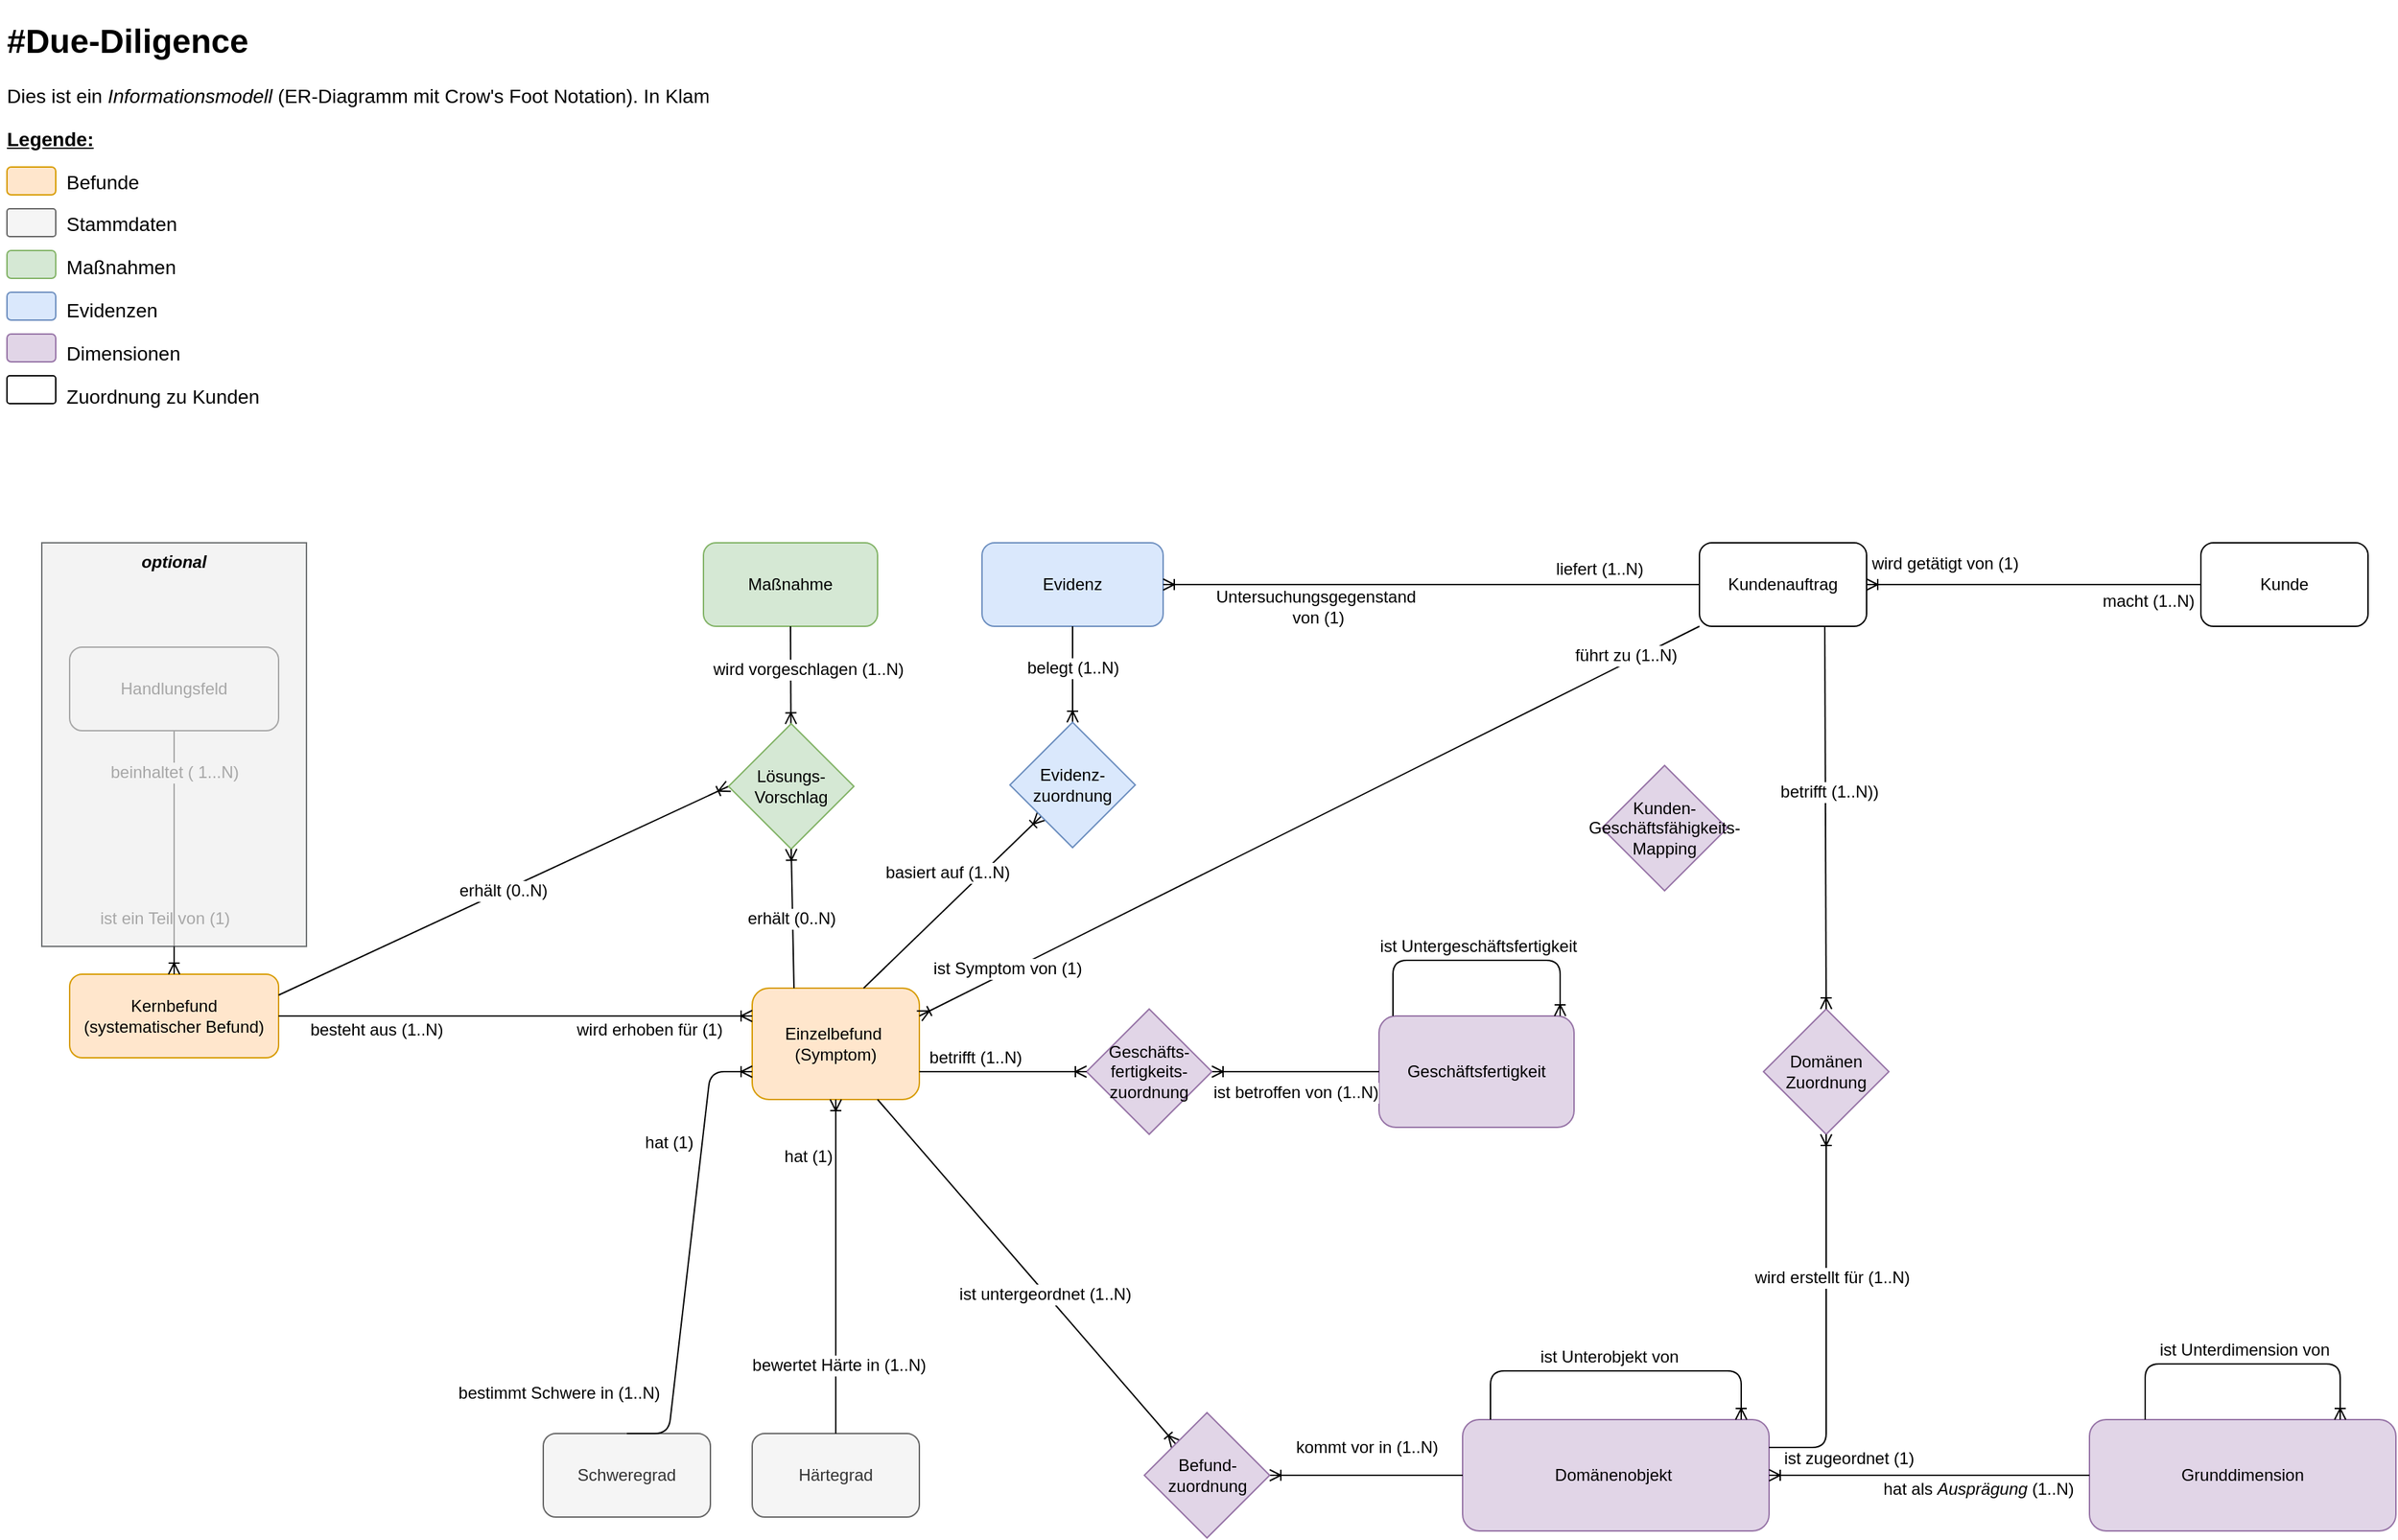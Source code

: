 <mxfile version="12.2.9" type="github" pages="1">
  <diagram name="Page-1" id="929967ad-93f9-6ef4-fab6-5d389245f69c">
    <mxGraphModel dx="1243" dy="812" grid="1" gridSize="10" guides="1" tooltips="1" connect="1" arrows="1" fold="1" page="1" pageScale="1.5" pageWidth="1169" pageHeight="826" background="none" math="0" shadow="0">
      <root>
        <mxCell id="0" style=";html=1;"/>
        <mxCell id="1" style=";html=1;" parent="0"/>
        <mxCell id="lpoHIjDjbp7n_Nv5GESF-1" value="&lt;span style=&quot;white-space: normal&quot;&gt;Einzelbefund&amp;nbsp;&lt;/span&gt;&lt;br style=&quot;white-space: normal&quot;&gt;&lt;span style=&quot;white-space: normal&quot;&gt;(Symptom)&lt;/span&gt;" style="rounded=1;whiteSpace=wrap;html=1;fillColor=#ffe6cc;strokeColor=#d79b00;" parent="1" vertex="1">
          <mxGeometry x="550" y="720" width="120" height="80" as="geometry"/>
        </mxCell>
        <mxCell id="lpoHIjDjbp7n_Nv5GESF-2" value="Grunddimension&lt;i style=&quot;text-align: left&quot;&gt;&lt;br&gt;&lt;/i&gt;" style="rounded=1;whiteSpace=wrap;html=1;fillColor=#e1d5e7;strokeColor=#9673a6;" parent="1" vertex="1">
          <mxGeometry x="1510" y="1030" width="220" height="80" as="geometry"/>
        </mxCell>
        <mxCell id="lpoHIjDjbp7n_Nv5GESF-3" value="Kernbefund (systematischer Befund)" style="rounded=1;whiteSpace=wrap;html=1;fillColor=#ffe6cc;strokeColor=#d79b00;" parent="1" vertex="1">
          <mxGeometry x="60" y="710" width="150" height="60" as="geometry"/>
        </mxCell>
        <mxCell id="lpoHIjDjbp7n_Nv5GESF-4" value="" style="edgeStyle=entityRelationEdgeStyle;fontSize=12;html=1;endArrow=ERoneToMany;entryX=0;entryY=0.25;entryDx=0;entryDy=0;" parent="1" source="lpoHIjDjbp7n_Nv5GESF-3" target="lpoHIjDjbp7n_Nv5GESF-1" edge="1">
          <mxGeometry width="100" height="100" relative="1" as="geometry">
            <mxPoint x="250" y="930" as="sourcePoint"/>
            <mxPoint x="300" y="740" as="targetPoint"/>
          </mxGeometry>
        </mxCell>
        <mxCell id="jVlvGWDDENxsNVDKOX9u-14" value="besteht aus (1..N)" style="text;html=1;resizable=0;points=[];align=center;verticalAlign=middle;labelBackgroundColor=#ffffff;" parent="lpoHIjDjbp7n_Nv5GESF-4" vertex="1" connectable="0">
          <mxGeometry x="-0.647" y="-19" relative="1" as="geometry">
            <mxPoint x="10" y="-9" as="offset"/>
          </mxGeometry>
        </mxCell>
        <mxCell id="lpoHIjDjbp7n_Nv5GESF-5" value="Domänenobjekt&amp;nbsp;" style="rounded=1;whiteSpace=wrap;html=1;align=center;fillColor=#e1d5e7;strokeColor=#9673a6;" parent="1" vertex="1">
          <mxGeometry x="1060" y="1030" width="220" height="80" as="geometry"/>
        </mxCell>
        <mxCell id="jVlvGWDDENxsNVDKOX9u-1" value="Schweregrad" style="rounded=1;whiteSpace=wrap;html=1;fillColor=#f5f5f5;strokeColor=#666666;fontColor=#333333;" parent="1" vertex="1">
          <mxGeometry x="400" y="1040" width="120" height="60" as="geometry"/>
        </mxCell>
        <mxCell id="jVlvGWDDENxsNVDKOX9u-2" value="Härtegrad" style="rounded=1;whiteSpace=wrap;html=1;fillColor=#f5f5f5;strokeColor=#666666;fontColor=#333333;" parent="1" vertex="1">
          <mxGeometry x="550" y="1040" width="120" height="60" as="geometry"/>
        </mxCell>
        <mxCell id="jVlvGWDDENxsNVDKOX9u-9" value="" style="fontSize=12;html=1;endArrow=ERoneToMany;exitX=0.5;exitY=0;exitDx=0;exitDy=0;edgeStyle=entityRelationEdgeStyle;elbow=vertical;" parent="1" source="jVlvGWDDENxsNVDKOX9u-1" edge="1">
          <mxGeometry width="100" height="100" relative="1" as="geometry">
            <mxPoint x="70" y="1140" as="sourcePoint"/>
            <mxPoint x="550" y="780" as="targetPoint"/>
          </mxGeometry>
        </mxCell>
        <mxCell id="jVlvGWDDENxsNVDKOX9u-12" value="bestimmt&amp;nbsp;Schwere in (1..N)" style="text;html=1;resizable=0;points=[];align=center;verticalAlign=middle;labelBackgroundColor=#ffffff;" parent="jVlvGWDDENxsNVDKOX9u-9" vertex="1" connectable="0">
          <mxGeometry x="-0.786" y="1" relative="1" as="geometry">
            <mxPoint x="-79" y="-25" as="offset"/>
          </mxGeometry>
        </mxCell>
        <mxCell id="jVlvGWDDENxsNVDKOX9u-13" value="hat (1)" style="text;html=1;resizable=0;points=[];align=center;verticalAlign=middle;labelBackgroundColor=#ffffff;" parent="jVlvGWDDENxsNVDKOX9u-9" vertex="1" connectable="0">
          <mxGeometry x="0.771" y="-1" relative="1" as="geometry">
            <mxPoint x="-30" y="43.5" as="offset"/>
          </mxGeometry>
        </mxCell>
        <mxCell id="jVlvGWDDENxsNVDKOX9u-10" value="" style="fontSize=12;html=1;endArrow=ERoneToMany;exitX=0.5;exitY=0;exitDx=0;exitDy=0;" parent="1" source="jVlvGWDDENxsNVDKOX9u-2" target="lpoHIjDjbp7n_Nv5GESF-1" edge="1">
          <mxGeometry width="100" height="100" relative="1" as="geometry">
            <mxPoint x="70" y="1140" as="sourcePoint"/>
            <mxPoint x="170" y="1040" as="targetPoint"/>
          </mxGeometry>
        </mxCell>
        <mxCell id="jVlvGWDDENxsNVDKOX9u-17" value="hat (1)" style="text;html=1;resizable=0;points=[];align=center;verticalAlign=middle;labelBackgroundColor=#ffffff;" parent="jVlvGWDDENxsNVDKOX9u-10" vertex="1" connectable="0">
          <mxGeometry x="0.343" relative="1" as="geometry">
            <mxPoint x="-20" y="-38.5" as="offset"/>
          </mxGeometry>
        </mxCell>
        <mxCell id="jVlvGWDDENxsNVDKOX9u-18" value="bewertet Härte in (1..N)" style="text;html=1;resizable=0;points=[];align=center;verticalAlign=middle;labelBackgroundColor=#ffffff;" parent="jVlvGWDDENxsNVDKOX9u-10" vertex="1" connectable="0">
          <mxGeometry x="-0.586" y="-2" relative="1" as="geometry">
            <mxPoint as="offset"/>
          </mxGeometry>
        </mxCell>
        <mxCell id="jVlvGWDDENxsNVDKOX9u-22" value="Evidenz " style="rounded=1;whiteSpace=wrap;html=1;fillColor=#dae8fc;strokeColor=#6c8ebf;" parent="1" vertex="1">
          <mxGeometry x="715" y="400" width="130" height="60" as="geometry"/>
        </mxCell>
        <mxCell id="tbm3mgn3CqdpKke_emqs-10" value="" style="fontSize=12;html=1;endArrow=ERoneToMany;elbow=vertical;" parent="1" source="lpoHIjDjbp7n_Nv5GESF-2" target="lpoHIjDjbp7n_Nv5GESF-5" edge="1">
          <mxGeometry width="100" height="100" relative="1" as="geometry">
            <mxPoint x="270" y="1100" as="sourcePoint"/>
            <mxPoint x="370" y="1000" as="targetPoint"/>
          </mxGeometry>
        </mxCell>
        <mxCell id="tbm3mgn3CqdpKke_emqs-11" value="ist zugeordnet (1)" style="text;html=1;resizable=0;points=[];align=center;verticalAlign=middle;labelBackgroundColor=#ffffff;" parent="tbm3mgn3CqdpKke_emqs-10" vertex="1" connectable="0">
          <mxGeometry x="0.524" y="-4" relative="1" as="geometry">
            <mxPoint x="2" y="-8" as="offset"/>
          </mxGeometry>
        </mxCell>
        <mxCell id="tbm3mgn3CqdpKke_emqs-12" value="hat als&amp;nbsp;&lt;i&gt;Ausprägung&lt;/i&gt;&amp;nbsp;(1..N)" style="text;html=1;resizable=0;points=[];align=center;verticalAlign=middle;labelBackgroundColor=#ffffff;" parent="tbm3mgn3CqdpKke_emqs-10" vertex="1" connectable="0">
          <mxGeometry x="-0.524" y="1" relative="1" as="geometry">
            <mxPoint x="-25.5" y="9" as="offset"/>
          </mxGeometry>
        </mxCell>
        <mxCell id="nOuzh2_DET2T8DFauegL-1" value="&lt;h1&gt;#Due-Diligence&lt;/h1&gt;&lt;p style=&quot;font-size: 14px&quot;&gt;&lt;font style=&quot;font-size: 14px&quot;&gt;Dies ist ein &lt;i&gt;Informationsmodell &lt;/i&gt;(ER-Diagramm mit Crow&#39;s Foot Notation). In Klammern stehen Synonyme, die finale Bezeichnung der Entitäten kann diskutiert werden. In einigen Fällen wurden schon mögliche Attribute in eckigen Klammern notiert.&lt;/font&gt;&lt;/p&gt;&lt;p style=&quot;font-size: 14px&quot;&gt;&lt;span&gt;&lt;b&gt;&lt;u&gt;Legende:&lt;/u&gt;&lt;/b&gt;&lt;/span&gt;&lt;/p&gt;&lt;p style=&quot;font-size: 14px&quot;&gt;&lt;font style=&quot;font-size: 14px&quot;&gt;&amp;nbsp; &amp;nbsp; &amp;nbsp; &amp;nbsp; &amp;nbsp; &amp;nbsp;Befunde&lt;/font&gt;&lt;/p&gt;&lt;p style=&quot;font-size: 14px&quot;&gt;&amp;nbsp; &amp;nbsp; &amp;nbsp; &amp;nbsp; &amp;nbsp; &amp;nbsp;Stammdaten&lt;/p&gt;&lt;p style=&quot;font-size: 14px&quot;&gt;&amp;nbsp; &amp;nbsp; &amp;nbsp; &amp;nbsp; &amp;nbsp; &amp;nbsp;Maßnahmen&lt;/p&gt;&lt;p style=&quot;font-size: 14px&quot;&gt;&amp;nbsp; &amp;nbsp; &amp;nbsp; &amp;nbsp; &amp;nbsp; &amp;nbsp;Evidenzen&lt;/p&gt;&lt;p style=&quot;font-size: 14px&quot;&gt;&amp;nbsp; &amp;nbsp; &amp;nbsp; &amp;nbsp; &amp;nbsp; &amp;nbsp;Dimensionen&lt;/p&gt;&lt;p style=&quot;font-size: 14px&quot;&gt;&amp;nbsp; &amp;nbsp; &amp;nbsp; &amp;nbsp; &amp;nbsp; &amp;nbsp;Zuordnung zu Kunden&lt;/p&gt;&lt;p style=&quot;font-size: 14px&quot;&gt;&lt;br&gt;&lt;/p&gt;&lt;p&gt;&lt;br&gt;&lt;/p&gt;" style="text;html=1;strokeColor=none;fillColor=none;spacing=5;spacingTop=-20;whiteSpace=wrap;overflow=hidden;rounded=0;" parent="1" vertex="1">
          <mxGeometry x="10" y="20" width="1580" height="300" as="geometry"/>
        </mxCell>
        <mxCell id="nOuzh2_DET2T8DFauegL-2" value="" style="rounded=1;whiteSpace=wrap;html=1;fillColor=#ffe6cc;strokeColor=#d79b00;" parent="1" vertex="1">
          <mxGeometry x="15" y="130" width="35" height="20" as="geometry"/>
        </mxCell>
        <mxCell id="nOuzh2_DET2T8DFauegL-5" value="" style="rounded=1;whiteSpace=wrap;html=1;fillColor=#f5f5f5;strokeColor=#666666;fontColor=#333333;arcSize=10;" parent="1" vertex="1">
          <mxGeometry x="15" y="160" width="35" height="20" as="geometry"/>
        </mxCell>
        <mxCell id="nOuzh2_DET2T8DFauegL-6" value="" style="rounded=1;html=1;whiteSpace=wrap;fillColor=#d5e8d4;strokeColor=#82b366;" parent="1" vertex="1">
          <mxGeometry x="15" y="190" width="35" height="20" as="geometry"/>
        </mxCell>
        <mxCell id="nOuzh2_DET2T8DFauegL-8" value="" style="rounded=1;whiteSpace=wrap;html=1;fillColor=#dae8fc;strokeColor=#6c8ebf;" parent="1" vertex="1">
          <mxGeometry x="15" y="220" width="35" height="20" as="geometry"/>
        </mxCell>
        <mxCell id="nOuzh2_DET2T8DFauegL-9" value="" style="rounded=1;whiteSpace=wrap;html=1;align=center;fillColor=#e1d5e7;strokeColor=#9673a6;" parent="1" vertex="1">
          <mxGeometry x="15" y="250" width="35" height="20" as="geometry"/>
        </mxCell>
        <mxCell id="nOuzh2_DET2T8DFauegL-12" value="Maßnahme" style="rounded=1;html=1;whiteSpace=wrap;fillColor=#d5e8d4;strokeColor=#82b366;" parent="1" vertex="1">
          <mxGeometry x="515" y="400" width="125" height="60" as="geometry"/>
        </mxCell>
        <mxCell id="nOuzh2_DET2T8DFauegL-20" value="" style="fontSize=12;html=1;endArrow=ERoneToMany;entryX=0;entryY=1;entryDx=0;entryDy=0;" parent="1" target="mS2glyXy2kB5kTSKIdPd-10" edge="1">
          <mxGeometry width="100" height="100" relative="1" as="geometry">
            <mxPoint x="630" y="720" as="sourcePoint"/>
            <mxPoint x="880.4" y="640.2" as="targetPoint"/>
          </mxGeometry>
        </mxCell>
        <mxCell id="nOuzh2_DET2T8DFauegL-25" value="basiert auf (1..N)" style="text;html=1;resizable=0;points=[];align=center;verticalAlign=middle;labelBackgroundColor=#ffffff;" parent="nOuzh2_DET2T8DFauegL-20" vertex="1" connectable="0">
          <mxGeometry x="-0.61" y="2" relative="1" as="geometry">
            <mxPoint x="36.5" y="-57.5" as="offset"/>
          </mxGeometry>
        </mxCell>
        <mxCell id="nOuzh2_DET2T8DFauegL-21" value="" style="fontSize=12;html=1;endArrow=ERoneToMany;exitX=0.5;exitY=1;exitDx=0;exitDy=0;entryX=0.5;entryY=0;entryDx=0;entryDy=0;" parent="1" source="jVlvGWDDENxsNVDKOX9u-22" target="mS2glyXy2kB5kTSKIdPd-10" edge="1">
          <mxGeometry width="100" height="100" relative="1" as="geometry">
            <mxPoint x="950" y="750" as="sourcePoint"/>
            <mxPoint x="950" y="610" as="targetPoint"/>
          </mxGeometry>
        </mxCell>
        <mxCell id="nOuzh2_DET2T8DFauegL-22" value="belegt (1..N)" style="text;html=1;resizable=0;points=[];align=center;verticalAlign=middle;labelBackgroundColor=#ffffff;" parent="nOuzh2_DET2T8DFauegL-21" vertex="1" connectable="0">
          <mxGeometry x="-0.667" y="2" relative="1" as="geometry">
            <mxPoint x="-2" y="18" as="offset"/>
          </mxGeometry>
        </mxCell>
        <mxCell id="oxu1X0Uhrvyfg57hmDgI-2" value="" style="fontSize=12;html=1;endArrow=ERoneToMany;entryX=0;entryY=0.5;entryDx=0;entryDy=0;exitX=1;exitY=0.25;exitDx=0;exitDy=0;" parent="1" source="lpoHIjDjbp7n_Nv5GESF-3" target="mS2glyXy2kB5kTSKIdPd-1" edge="1">
          <mxGeometry width="100" height="100" relative="1" as="geometry">
            <mxPoint x="270" y="570" as="sourcePoint"/>
            <mxPoint x="195" y="470" as="targetPoint"/>
          </mxGeometry>
        </mxCell>
        <mxCell id="oxu1X0Uhrvyfg57hmDgI-4" value="erhält (0..N)" style="text;html=1;resizable=0;points=[];align=center;verticalAlign=middle;labelBackgroundColor=#ffffff;" parent="oxu1X0Uhrvyfg57hmDgI-2" vertex="1" connectable="0">
          <mxGeometry x="-0.585" y="-1" relative="1" as="geometry">
            <mxPoint x="93" y="-45" as="offset"/>
          </mxGeometry>
        </mxCell>
        <mxCell id="oxu1X0Uhrvyfg57hmDgI-3" value="" style="fontSize=12;html=1;endArrow=ERoneToMany;exitX=0.5;exitY=1;exitDx=0;exitDy=0;" parent="1" source="nOuzh2_DET2T8DFauegL-12" target="mS2glyXy2kB5kTSKIdPd-1" edge="1">
          <mxGeometry width="100" height="100" relative="1" as="geometry">
            <mxPoint x="579" y="470" as="sourcePoint"/>
            <mxPoint x="260" y="440" as="targetPoint"/>
          </mxGeometry>
        </mxCell>
        <mxCell id="oxu1X0Uhrvyfg57hmDgI-7" value="wird vorgeschlagen (1..N)" style="text;html=1;resizable=0;points=[];align=center;verticalAlign=middle;labelBackgroundColor=#ffffff;" parent="oxu1X0Uhrvyfg57hmDgI-3" vertex="1" connectable="0">
          <mxGeometry x="-0.607" y="-1" relative="1" as="geometry">
            <mxPoint x="13.5" y="16.5" as="offset"/>
          </mxGeometry>
        </mxCell>
        <mxCell id="oxu1X0Uhrvyfg57hmDgI-8" value="&lt;span style=&quot;text-align: left&quot;&gt;Geschäftsfertigkeit&lt;br&gt;&lt;/span&gt;" style="rounded=1;whiteSpace=wrap;html=1;fillColor=#e1d5e7;strokeColor=#9673a6;" parent="1" vertex="1">
          <mxGeometry x="1000" y="740" width="140" height="80" as="geometry"/>
        </mxCell>
        <mxCell id="oxu1X0Uhrvyfg57hmDgI-9" value="" style="fontSize=12;html=1;endArrow=ERoneToMany;elbow=vertical;edgeStyle=orthogonalEdgeStyle;entryX=1;entryY=0.5;entryDx=0;entryDy=0;exitX=0;exitY=0.5;exitDx=0;exitDy=0;" parent="1" source="oxu1X0Uhrvyfg57hmDgI-8" target="HfnrT11R_Q_UFA63fJiB-15" edge="1">
          <mxGeometry width="100" height="100" relative="1" as="geometry">
            <mxPoint x="1110" y="860" as="sourcePoint"/>
            <mxPoint x="740" y="810" as="targetPoint"/>
          </mxGeometry>
        </mxCell>
        <mxCell id="oxu1X0Uhrvyfg57hmDgI-10" value="ist betroffen von (1..N)" style="text;html=1;resizable=0;points=[];align=center;verticalAlign=middle;labelBackgroundColor=#ffffff;" parent="oxu1X0Uhrvyfg57hmDgI-9" vertex="1" connectable="0">
          <mxGeometry x="-0.498" y="-2" relative="1" as="geometry">
            <mxPoint x="-30" y="17" as="offset"/>
          </mxGeometry>
        </mxCell>
        <mxCell id="oxu1X0Uhrvyfg57hmDgI-11" value="betrifft (1..N)" style="text;html=1;resizable=0;points=[];align=center;verticalAlign=middle;labelBackgroundColor=#ffffff;" parent="oxu1X0Uhrvyfg57hmDgI-9" vertex="1" connectable="0">
          <mxGeometry x="0.573" y="-1" relative="1" as="geometry">
            <mxPoint x="-196" y="-9" as="offset"/>
          </mxGeometry>
        </mxCell>
        <mxCell id="oxu1X0Uhrvyfg57hmDgI-15" value="" style="fontSize=12;html=1;endArrow=ERoneToMany;exitX=0.75;exitY=1;exitDx=0;exitDy=0;entryX=0;entryY=0;entryDx=0;entryDy=0;" parent="1" source="lpoHIjDjbp7n_Nv5GESF-1" target="8C67H_EtA0prf0B1v2a5-1" edge="1">
          <mxGeometry width="100" height="100" relative="1" as="geometry">
            <mxPoint x="920" y="830" as="sourcePoint"/>
            <mxPoint x="1020" y="730" as="targetPoint"/>
          </mxGeometry>
        </mxCell>
        <mxCell id="EB7ZU6iB8rgXst6pkzKG-1" value="ist untergeordnet (1..N)" style="text;html=1;align=center;verticalAlign=middle;resizable=0;points=[];;labelBackgroundColor=#ffffff;" vertex="1" connectable="0" parent="oxu1X0Uhrvyfg57hmDgI-15">
          <mxGeometry x="0.252" relative="1" as="geometry">
            <mxPoint x="-14.5" y="-15.5" as="offset"/>
          </mxGeometry>
        </mxCell>
        <mxCell id="oxu1X0Uhrvyfg57hmDgI-16" value="" style="fontSize=12;html=1;endArrow=ERoneToMany;entryX=1;entryY=0.5;entryDx=0;entryDy=0;exitX=0;exitY=0.5;exitDx=0;exitDy=0;" parent="1" source="lpoHIjDjbp7n_Nv5GESF-5" target="8C67H_EtA0prf0B1v2a5-1" edge="1">
          <mxGeometry width="100" height="100" relative="1" as="geometry">
            <mxPoint x="1360" y="770" as="sourcePoint"/>
            <mxPoint x="860" y="1010" as="targetPoint"/>
          </mxGeometry>
        </mxCell>
        <mxCell id="oxu1X0Uhrvyfg57hmDgI-19" value="kommt vor in (1..N)" style="text;html=1;resizable=0;points=[];align=center;verticalAlign=middle;labelBackgroundColor=#ffffff;" parent="oxu1X0Uhrvyfg57hmDgI-16" vertex="1" connectable="0">
          <mxGeometry x="-0.667" relative="1" as="geometry">
            <mxPoint x="-46.5" y="-20" as="offset"/>
          </mxGeometry>
        </mxCell>
        <mxCell id="8C67H_EtA0prf0B1v2a5-1" value="Befund-zuordnung" style="rhombus;whiteSpace=wrap;html=1;fillColor=#e1d5e7;strokeColor=#9673a6;" parent="1" vertex="1">
          <mxGeometry x="831.5" y="1025" width="90" height="90" as="geometry"/>
        </mxCell>
        <mxCell id="mS2glyXy2kB5kTSKIdPd-1" value="Lösungs-Vorschlag" style="rhombus;whiteSpace=wrap;html=1;fillColor=#d5e8d4;strokeColor=#82b366;" parent="1" vertex="1">
          <mxGeometry x="533" y="530" width="90" height="90" as="geometry"/>
        </mxCell>
        <mxCell id="mS2glyXy2kB5kTSKIdPd-4" value="" style="fontSize=12;html=1;endArrow=ERoneToMany;entryX=0.5;entryY=1;entryDx=0;entryDy=0;exitX=0.25;exitY=0;exitDx=0;exitDy=0;" parent="1" source="lpoHIjDjbp7n_Nv5GESF-1" target="mS2glyXy2kB5kTSKIdPd-1" edge="1">
          <mxGeometry width="100" height="100" relative="1" as="geometry">
            <mxPoint x="340" y="855" as="sourcePoint"/>
            <mxPoint x="440" y="755" as="targetPoint"/>
          </mxGeometry>
        </mxCell>
        <mxCell id="mS2glyXy2kB5kTSKIdPd-7" value="erhält (0..N)" style="text;html=1;resizable=0;points=[];align=center;verticalAlign=middle;labelBackgroundColor=#ffffff;" parent="mS2glyXy2kB5kTSKIdPd-4" vertex="1" connectable="0">
          <mxGeometry x="0.0" y="1" relative="1" as="geometry">
            <mxPoint as="offset"/>
          </mxGeometry>
        </mxCell>
        <mxCell id="mS2glyXy2kB5kTSKIdPd-10" value="Evidenz-zuordnung" style="rhombus;whiteSpace=wrap;html=1;fillColor=#dae8fc;strokeColor=#6c8ebf;" parent="1" vertex="1">
          <mxGeometry x="735" y="529" width="90" height="90" as="geometry"/>
        </mxCell>
        <mxCell id="dpxNeViVGeD-j7b1jcPo-1" value="Kunde" style="rounded=1;whiteSpace=wrap;html=1;" parent="1" vertex="1">
          <mxGeometry x="1590" y="400" width="120" height="60" as="geometry"/>
        </mxCell>
        <mxCell id="dpxNeViVGeD-j7b1jcPo-4" value="Kundenauftrag" style="rounded=1;whiteSpace=wrap;html=1;" parent="1" vertex="1">
          <mxGeometry x="1230" y="400" width="120" height="60" as="geometry"/>
        </mxCell>
        <mxCell id="dpxNeViVGeD-j7b1jcPo-5" value="" style="fontSize=12;html=1;endArrow=ERoneToMany;entryX=1;entryY=0.25;entryDx=0;entryDy=0;" parent="1" source="dpxNeViVGeD-j7b1jcPo-4" target="lpoHIjDjbp7n_Nv5GESF-1" edge="1">
          <mxGeometry width="100" height="100" relative="1" as="geometry">
            <mxPoint x="170" y="940" as="sourcePoint"/>
            <mxPoint x="400" y="810" as="targetPoint"/>
          </mxGeometry>
        </mxCell>
        <mxCell id="dpxNeViVGeD-j7b1jcPo-9" value="führt zu (1..N)" style="text;html=1;resizable=0;points=[];align=center;verticalAlign=middle;labelBackgroundColor=#ffffff;" parent="dpxNeViVGeD-j7b1jcPo-5" vertex="1" connectable="0">
          <mxGeometry x="-0.8" relative="1" as="geometry">
            <mxPoint x="2.5" y="-7.5" as="offset"/>
          </mxGeometry>
        </mxCell>
        <mxCell id="ao1xH_KatcM2TAFlreha-39" value="ist Symptom von (1)" style="text;html=1;resizable=0;points=[];align=center;verticalAlign=middle;labelBackgroundColor=#ffffff;fontSize=12;" parent="dpxNeViVGeD-j7b1jcPo-5" vertex="1" connectable="0">
          <mxGeometry x="0.82" y="-3" relative="1" as="geometry">
            <mxPoint x="13.5" y="-6" as="offset"/>
          </mxGeometry>
        </mxCell>
        <mxCell id="dpxNeViVGeD-j7b1jcPo-6" value="" style="fontSize=12;html=1;endArrow=ERoneToMany;" parent="1" source="dpxNeViVGeD-j7b1jcPo-1" target="dpxNeViVGeD-j7b1jcPo-4" edge="1">
          <mxGeometry width="100" height="100" relative="1" as="geometry">
            <mxPoint x="100" y="930" as="sourcePoint"/>
            <mxPoint x="200" y="830" as="targetPoint"/>
          </mxGeometry>
        </mxCell>
        <mxCell id="dpxNeViVGeD-j7b1jcPo-7" value="macht (1..N)" style="text;html=1;resizable=0;points=[];align=center;verticalAlign=middle;labelBackgroundColor=#ffffff;" parent="dpxNeViVGeD-j7b1jcPo-6" vertex="1" connectable="0">
          <mxGeometry x="-0.684" relative="1" as="geometry">
            <mxPoint y="11.5" as="offset"/>
          </mxGeometry>
        </mxCell>
        <mxCell id="dpxNeViVGeD-j7b1jcPo-8" value="wird getätigt von (1)" style="text;html=1;resizable=0;points=[];align=center;verticalAlign=middle;labelBackgroundColor=#ffffff;" parent="dpxNeViVGeD-j7b1jcPo-6" vertex="1" connectable="0">
          <mxGeometry x="0.611" y="2" relative="1" as="geometry">
            <mxPoint x="9" y="-17" as="offset"/>
          </mxGeometry>
        </mxCell>
        <mxCell id="dpxNeViVGeD-j7b1jcPo-10" value="wird erhoben für (1)" style="text;html=1;resizable=0;points=[];align=center;verticalAlign=middle;labelBackgroundColor=#ffffff;" parent="1" vertex="1" connectable="0">
          <mxGeometry x="460" y="760" as="geometry">
            <mxPoint x="16" y="-10" as="offset"/>
          </mxGeometry>
        </mxCell>
        <mxCell id="dpxNeViVGeD-j7b1jcPo-11" value="" style="rounded=1;whiteSpace=wrap;html=1;arcSize=10;" parent="1" vertex="1">
          <mxGeometry x="15" y="280" width="35" height="20" as="geometry"/>
        </mxCell>
        <mxCell id="HfnrT11R_Q_UFA63fJiB-15" value="Geschäfts-fertigkeits-zuordnung" style="rhombus;whiteSpace=wrap;html=1;fillColor=#e1d5e7;strokeColor=#9673a6;" parent="1" vertex="1">
          <mxGeometry x="790" y="735" width="90" height="90" as="geometry"/>
        </mxCell>
        <mxCell id="HfnrT11R_Q_UFA63fJiB-16" value="" style="edgeStyle=orthogonalEdgeStyle;fontSize=12;html=1;endArrow=ERoneToMany;entryX=0;entryY=0.5;entryDx=0;entryDy=0;exitX=1;exitY=0.75;exitDx=0;exitDy=0;" parent="1" source="lpoHIjDjbp7n_Nv5GESF-1" target="HfnrT11R_Q_UFA63fJiB-15" edge="1">
          <mxGeometry width="100" height="100" relative="1" as="geometry">
            <mxPoint x="690" y="1010" as="sourcePoint"/>
            <mxPoint x="790" y="910" as="targetPoint"/>
          </mxGeometry>
        </mxCell>
        <mxCell id="ao1xH_KatcM2TAFlreha-3" value="" style="edgeStyle=entityRelationEdgeStyle;fontSize=12;html=1;endArrow=ERoneToMany;elbow=horizontal;" parent="1" source="lpoHIjDjbp7n_Nv5GESF-2" target="lpoHIjDjbp7n_Nv5GESF-2" edge="1">
          <mxGeometry width="100" height="100" relative="1" as="geometry">
            <mxPoint x="1550" y="1300" as="sourcePoint"/>
            <mxPoint x="1650" y="1200" as="targetPoint"/>
            <Array as="points">
              <mxPoint x="1690" y="990"/>
            </Array>
          </mxGeometry>
        </mxCell>
        <mxCell id="ao1xH_KatcM2TAFlreha-15" value="ist Unterdimension von" style="text;html=1;resizable=0;points=[];align=center;verticalAlign=middle;labelBackgroundColor=#ffffff;" parent="ao1xH_KatcM2TAFlreha-3" vertex="1" connectable="0">
          <mxGeometry x="-0.158" relative="1" as="geometry">
            <mxPoint x="18" y="-10" as="offset"/>
          </mxGeometry>
        </mxCell>
        <mxCell id="ao1xH_KatcM2TAFlreha-7" value="" style="edgeStyle=entityRelationEdgeStyle;fontSize=12;html=1;endArrow=ERoneToMany;" parent="1" source="oxu1X0Uhrvyfg57hmDgI-8" target="oxu1X0Uhrvyfg57hmDgI-8" edge="1">
          <mxGeometry width="100" height="100" relative="1" as="geometry">
            <mxPoint x="1210" y="1100" as="sourcePoint"/>
            <mxPoint x="1310" y="1000" as="targetPoint"/>
            <Array as="points">
              <mxPoint x="1130" y="700"/>
            </Array>
          </mxGeometry>
        </mxCell>
        <mxCell id="ao1xH_KatcM2TAFlreha-16" value="ist Untergeschäftsfertigkeit" style="text;html=1;resizable=0;points=[];align=center;verticalAlign=middle;labelBackgroundColor=#ffffff;" parent="ao1xH_KatcM2TAFlreha-7" vertex="1" connectable="0">
          <mxGeometry x="-0.141" y="1" relative="1" as="geometry">
            <mxPoint x="14.5" y="-9" as="offset"/>
          </mxGeometry>
        </mxCell>
        <mxCell id="ao1xH_KatcM2TAFlreha-13" value="" style="edgeStyle=entityRelationEdgeStyle;fontSize=12;html=1;endArrow=ERoneToMany;elbow=vertical;" parent="1" source="lpoHIjDjbp7n_Nv5GESF-5" target="lpoHIjDjbp7n_Nv5GESF-5" edge="1">
          <mxGeometry width="100" height="100" relative="1" as="geometry">
            <mxPoint x="1740" y="945" as="sourcePoint"/>
            <mxPoint x="1840" y="845" as="targetPoint"/>
            <Array as="points">
              <mxPoint x="1260" y="995"/>
            </Array>
          </mxGeometry>
        </mxCell>
        <mxCell id="ao1xH_KatcM2TAFlreha-14" value="ist Unterobjekt von" style="text;html=1;resizable=0;points=[];align=center;verticalAlign=middle;labelBackgroundColor=#ffffff;" parent="ao1xH_KatcM2TAFlreha-13" vertex="1" connectable="0">
          <mxGeometry x="-0.15" y="2" relative="1" as="geometry">
            <mxPoint x="13.5" y="-8" as="offset"/>
          </mxGeometry>
        </mxCell>
        <mxCell id="ao1xH_KatcM2TAFlreha-20" value="Handlungsfeld" style="rounded=1;whiteSpace=wrap;html=1;" parent="1" vertex="1">
          <mxGeometry x="60" y="475" width="150" height="60" as="geometry"/>
        </mxCell>
        <mxCell id="ao1xH_KatcM2TAFlreha-21" style="edgeStyle=none;rounded=0;orthogonalLoop=1;jettySize=auto;html=1;exitX=0.75;exitY=1;exitDx=0;exitDy=0;fontSize=13;" parent="1" source="ao1xH_KatcM2TAFlreha-20" target="ao1xH_KatcM2TAFlreha-20" edge="1">
          <mxGeometry relative="1" as="geometry"/>
        </mxCell>
        <mxCell id="ao1xH_KatcM2TAFlreha-22" value="" style="fontSize=12;html=1;endArrow=ERoneToMany;entryX=0.5;entryY=0;entryDx=0;entryDy=0;" parent="1" source="ao1xH_KatcM2TAFlreha-20" target="lpoHIjDjbp7n_Nv5GESF-3" edge="1">
          <mxGeometry width="100" height="100" relative="1" as="geometry">
            <mxPoint x="110" y="490" as="sourcePoint"/>
            <mxPoint x="210" y="390" as="targetPoint"/>
          </mxGeometry>
        </mxCell>
        <mxCell id="ao1xH_KatcM2TAFlreha-23" value="beinhaltet ( 1...N)" style="text;html=1;resizable=0;points=[];align=center;verticalAlign=middle;labelBackgroundColor=#ffffff;fontSize=12;" parent="ao1xH_KatcM2TAFlreha-22" vertex="1" connectable="0">
          <mxGeometry x="-0.664" y="-1" relative="1" as="geometry">
            <mxPoint x="1" as="offset"/>
          </mxGeometry>
        </mxCell>
        <mxCell id="ao1xH_KatcM2TAFlreha-24" value="ist ein Teil von (1)" style="text;html=1;resizable=0;points=[];autosize=1;align=left;verticalAlign=top;spacingTop=-4;fontSize=12;" parent="1" vertex="1">
          <mxGeometry x="80" y="660" width="110" height="20" as="geometry"/>
        </mxCell>
        <mxCell id="ao1xH_KatcM2TAFlreha-29" value="" style="fontSize=12;html=1;endArrow=ERoneToMany;entryX=1;entryY=0.5;entryDx=0;entryDy=0;" parent="1" source="dpxNeViVGeD-j7b1jcPo-4" target="jVlvGWDDENxsNVDKOX9u-22" edge="1">
          <mxGeometry width="100" height="100" relative="1" as="geometry">
            <mxPoint x="830" y="610" as="sourcePoint"/>
            <mxPoint x="930" y="510" as="targetPoint"/>
          </mxGeometry>
        </mxCell>
        <mxCell id="ao1xH_KatcM2TAFlreha-31" value="liefert (1..N)" style="text;html=1;resizable=0;points=[];align=center;verticalAlign=middle;labelBackgroundColor=#ffffff;fontSize=12;" parent="ao1xH_KatcM2TAFlreha-29" vertex="1" connectable="0">
          <mxGeometry x="-0.625" y="-1" relative="1" as="geometry">
            <mxPoint y="-10" as="offset"/>
          </mxGeometry>
        </mxCell>
        <mxCell id="ao1xH_KatcM2TAFlreha-32" value="Untersuchungsgegenstand&amp;nbsp;&lt;br&gt;von (1)" style="text;html=1;resizable=0;points=[];align=center;verticalAlign=middle;labelBackgroundColor=#ffffff;fontSize=12;" parent="ao1xH_KatcM2TAFlreha-29" vertex="1" connectable="0">
          <mxGeometry x="0.719" y="-1" relative="1" as="geometry">
            <mxPoint x="57" y="17" as="offset"/>
          </mxGeometry>
        </mxCell>
        <mxCell id="ao1xH_KatcM2TAFlreha-33" value="Domänen&lt;br&gt;Zuordnung" style="rhombus;whiteSpace=wrap;html=1;fillColor=#e1d5e7;strokeColor=#9673a6;" parent="1" vertex="1">
          <mxGeometry x="1276" y="735" width="90" height="90" as="geometry"/>
        </mxCell>
        <mxCell id="ao1xH_KatcM2TAFlreha-34" value="" style="fontSize=12;html=1;endArrow=ERoneToMany;exitX=0.75;exitY=1;exitDx=0;exitDy=0;entryX=0.5;entryY=0;entryDx=0;entryDy=0;" parent="1" source="dpxNeViVGeD-j7b1jcPo-4" target="ao1xH_KatcM2TAFlreha-33" edge="1">
          <mxGeometry width="100" height="100" relative="1" as="geometry">
            <mxPoint x="1330" y="930" as="sourcePoint"/>
            <mxPoint x="1430" y="830" as="targetPoint"/>
          </mxGeometry>
        </mxCell>
        <mxCell id="EB7ZU6iB8rgXst6pkzKG-3" value="betrifft (1..N))" style="text;html=1;align=center;verticalAlign=middle;resizable=0;points=[];;labelBackgroundColor=#ffffff;" vertex="1" connectable="0" parent="ao1xH_KatcM2TAFlreha-34">
          <mxGeometry x="-0.138" y="2" relative="1" as="geometry">
            <mxPoint as="offset"/>
          </mxGeometry>
        </mxCell>
        <mxCell id="ao1xH_KatcM2TAFlreha-35" value="" style="fontSize=12;html=1;endArrow=ERoneToMany;exitX=1;exitY=0.25;exitDx=0;exitDy=0;entryX=0.5;entryY=1;entryDx=0;entryDy=0;edgeStyle=orthogonalEdgeStyle;" parent="1" source="lpoHIjDjbp7n_Nv5GESF-5" target="ao1xH_KatcM2TAFlreha-33" edge="1">
          <mxGeometry width="100" height="100" relative="1" as="geometry">
            <mxPoint x="1350" y="930" as="sourcePoint"/>
            <mxPoint x="1450" y="830" as="targetPoint"/>
          </mxGeometry>
        </mxCell>
        <mxCell id="EB7ZU6iB8rgXst6pkzKG-2" value="wird erstellt für (1..N)" style="text;html=1;align=center;verticalAlign=middle;resizable=0;points=[];;labelBackgroundColor=#ffffff;" vertex="1" connectable="0" parent="ao1xH_KatcM2TAFlreha-35">
          <mxGeometry x="0.227" y="-4" relative="1" as="geometry">
            <mxPoint as="offset"/>
          </mxGeometry>
        </mxCell>
        <mxCell id="7nbViWduPcnCS7wEnalQ-2" value="&lt;b&gt;&lt;i&gt;optional&lt;/i&gt;&lt;/b&gt;" style="rounded=0;whiteSpace=wrap;html=1;fillColor=#eeeeee;strokeColor=#36393d;gradientColor=none;opacity=70;align=center;verticalAlign=top;" parent="1" vertex="1">
          <mxGeometry x="40" y="400" width="190" height="290" as="geometry"/>
        </mxCell>
        <mxCell id="EB7ZU6iB8rgXst6pkzKG-5" value="Kunden-Geschäftsfähigkeits-Mapping" style="rhombus;whiteSpace=wrap;html=1;fillColor=#e1d5e7;strokeColor=#9673a6;" vertex="1" parent="1">
          <mxGeometry x="1160" y="560" width="90" height="90" as="geometry"/>
        </mxCell>
      </root>
    </mxGraphModel>
  </diagram>
</mxfile>

